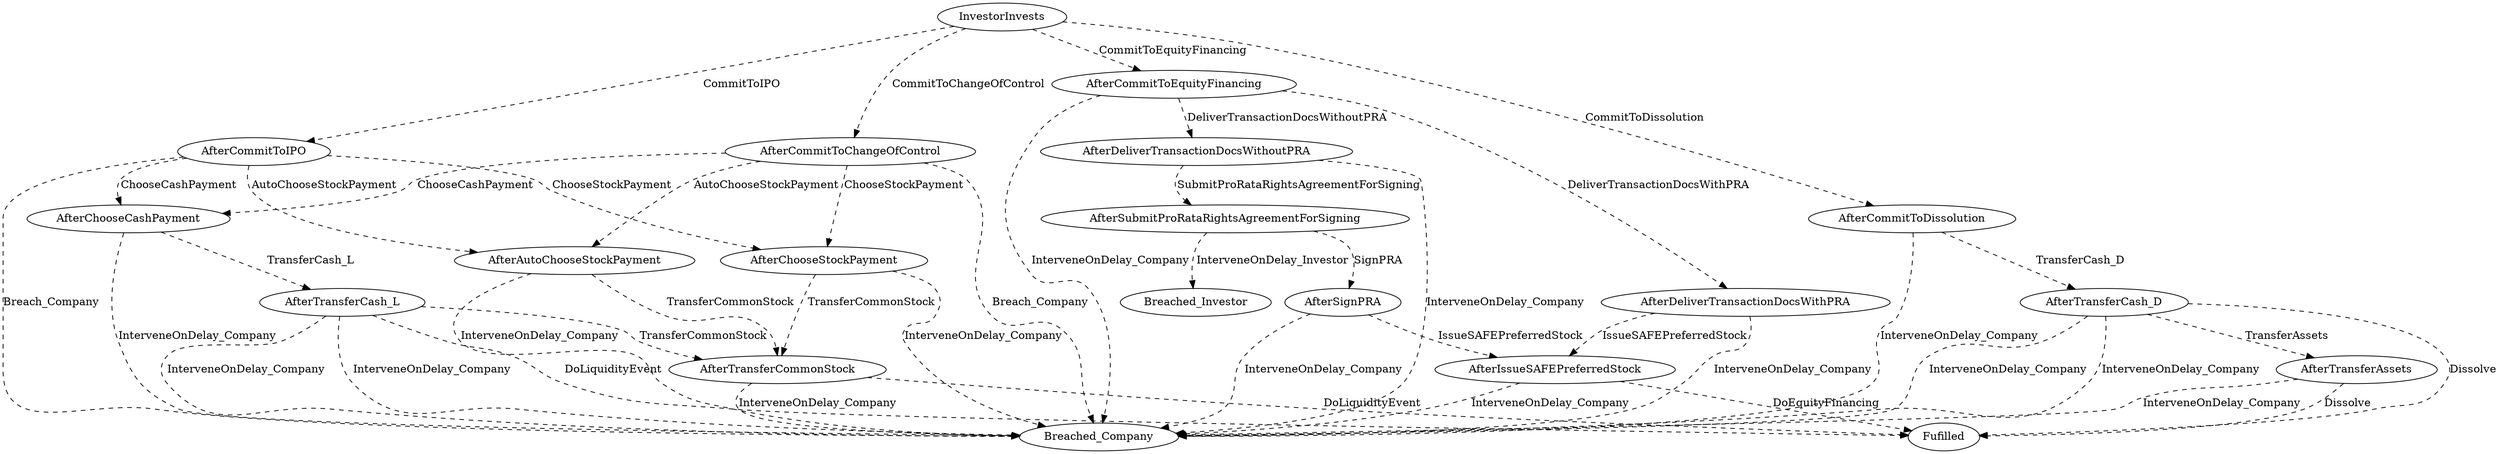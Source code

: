 // THIS IS A GENERATED FILE. DO NOT EDIT.

digraph SAFE {    
    Fulfilled[label=Fufilled];
    InvestorInvests[label=InvestorInvests]
        
    
         
    
    
    
    
    InvestorInvests -> AfterCommitToEquityFinancing [style=dashed,label=CommitToEquityFinancing];
	InvestorInvests -> AfterCommitToIPO [style=dashed,label=CommitToIPO];
	InvestorInvests -> AfterCommitToChangeOfControl [style=dashed,label=CommitToChangeOfControl];
	InvestorInvests -> AfterCommitToDissolution [style=dashed,label=CommitToDissolution];
	AfterCommitToEquityFinancing -> AfterDeliverTransactionDocsWithPRA [style=dashed,label=DeliverTransactionDocsWithPRA];
	AfterCommitToEquityFinancing -> AfterDeliverTransactionDocsWithoutPRA [style=dashed,label=DeliverTransactionDocsWithoutPRA];
	AfterCommitToEquityFinancing -> Breached_Company [style=dashed,label=InterveneOnDelay_Company];
	AfterDeliverTransactionDocsWithPRA -> AfterIssueSAFEPreferredStock [style=dashed,label=IssueSAFEPreferredStock];
	AfterDeliverTransactionDocsWithPRA -> Breached_Company [style=dashed,label=InterveneOnDelay_Company];
	AfterDeliverTransactionDocsWithoutPRA -> AfterSubmitProRataRightsAgreementForSigning [style=dashed,label=SubmitProRataRightsAgreementForSigning];
	AfterDeliverTransactionDocsWithoutPRA -> Breached_Company [style=dashed,label=InterveneOnDelay_Company];
	AfterSubmitProRataRightsAgreementForSigning -> AfterSignPRA [style=dashed,label=SignPRA];
	AfterSubmitProRataRightsAgreementForSigning -> Breached_Investor [style=dashed,label=InterveneOnDelay_Investor];
	AfterSignPRA -> AfterIssueSAFEPreferredStock [style=dashed,label=IssueSAFEPreferredStock];
	AfterSignPRA -> Breached_Company [style=dashed,label=InterveneOnDelay_Company];
	AfterIssueSAFEPreferredStock -> Fulfilled [style=dashed,label=DoEquityFinancing];
	AfterIssueSAFEPreferredStock -> Breached_Company [style=dashed,label=InterveneOnDelay_Company];
	AfterCommitToIPO -> AfterChooseCashPayment [style=dashed,label=ChooseCashPayment];
	AfterCommitToIPO -> AfterChooseStockPayment [style=dashed,label=ChooseStockPayment];
	AfterCommitToIPO -> AfterAutoChooseStockPayment [style=dashed,label=AutoChooseStockPayment];
	AfterCommitToIPO -> Breached_Company [style=dashed,label=Breach_Company];
	AfterCommitToChangeOfControl -> AfterChooseCashPayment [style=dashed,label=ChooseCashPayment];
	AfterCommitToChangeOfControl -> AfterChooseStockPayment [style=dashed,label=ChooseStockPayment];
	AfterCommitToChangeOfControl -> AfterAutoChooseStockPayment [style=dashed,label=AutoChooseStockPayment];
	AfterCommitToChangeOfControl -> Breached_Company [style=dashed,label=Breach_Company];
	AfterAutoChooseStockPayment -> AfterTransferCommonStock [style=dashed,label=TransferCommonStock];
	AfterAutoChooseStockPayment -> Breached_Company [style=dashed,label=InterveneOnDelay_Company];
	AfterChooseStockPayment -> AfterTransferCommonStock [style=dashed,label=TransferCommonStock];
	AfterChooseStockPayment -> Breached_Company [style=dashed,label=InterveneOnDelay_Company];
	AfterTransferCommonStock -> Fulfilled [style=dashed,label=DoLiquidityEvent];
	AfterTransferCommonStock -> Breached_Company [style=dashed,label=InterveneOnDelay_Company];
	AfterChooseCashPayment -> AfterTransferCash_L [style=dashed,label=TransferCash_L];
	AfterChooseCashPayment -> Breached_Company [style=dashed,label=InterveneOnDelay_Company];
	AfterTransferCash_L -> AfterTransferCommonStock [style=dashed,label=TransferCommonStock];
	AfterTransferCash_L -> Breached_Company [style=dashed,label=InterveneOnDelay_Company];
	AfterTransferCash_L -> Fulfilled [style=dashed,label=DoLiquidityEvent];
	AfterTransferCash_L -> Breached_Company [style=dashed,label=InterveneOnDelay_Company];
	AfterCommitToDissolution -> AfterTransferCash_D [style=dashed,label=TransferCash_D];
	AfterCommitToDissolution -> Breached_Company [style=dashed,label=InterveneOnDelay_Company];
	AfterTransferCash_D -> AfterTransferAssets [style=dashed,label=TransferAssets];
	AfterTransferCash_D -> Breached_Company [style=dashed,label=InterveneOnDelay_Company];
	AfterTransferCash_D -> Fulfilled [style=dashed,label=Dissolve];
	AfterTransferCash_D -> Breached_Company [style=dashed,label=InterveneOnDelay_Company];
	AfterTransferAssets -> Fulfilled [style=dashed,label=Dissolve];
	AfterTransferAssets -> Breached_Company [style=dashed,label=InterveneOnDelay_Company];
	     
    
       
}